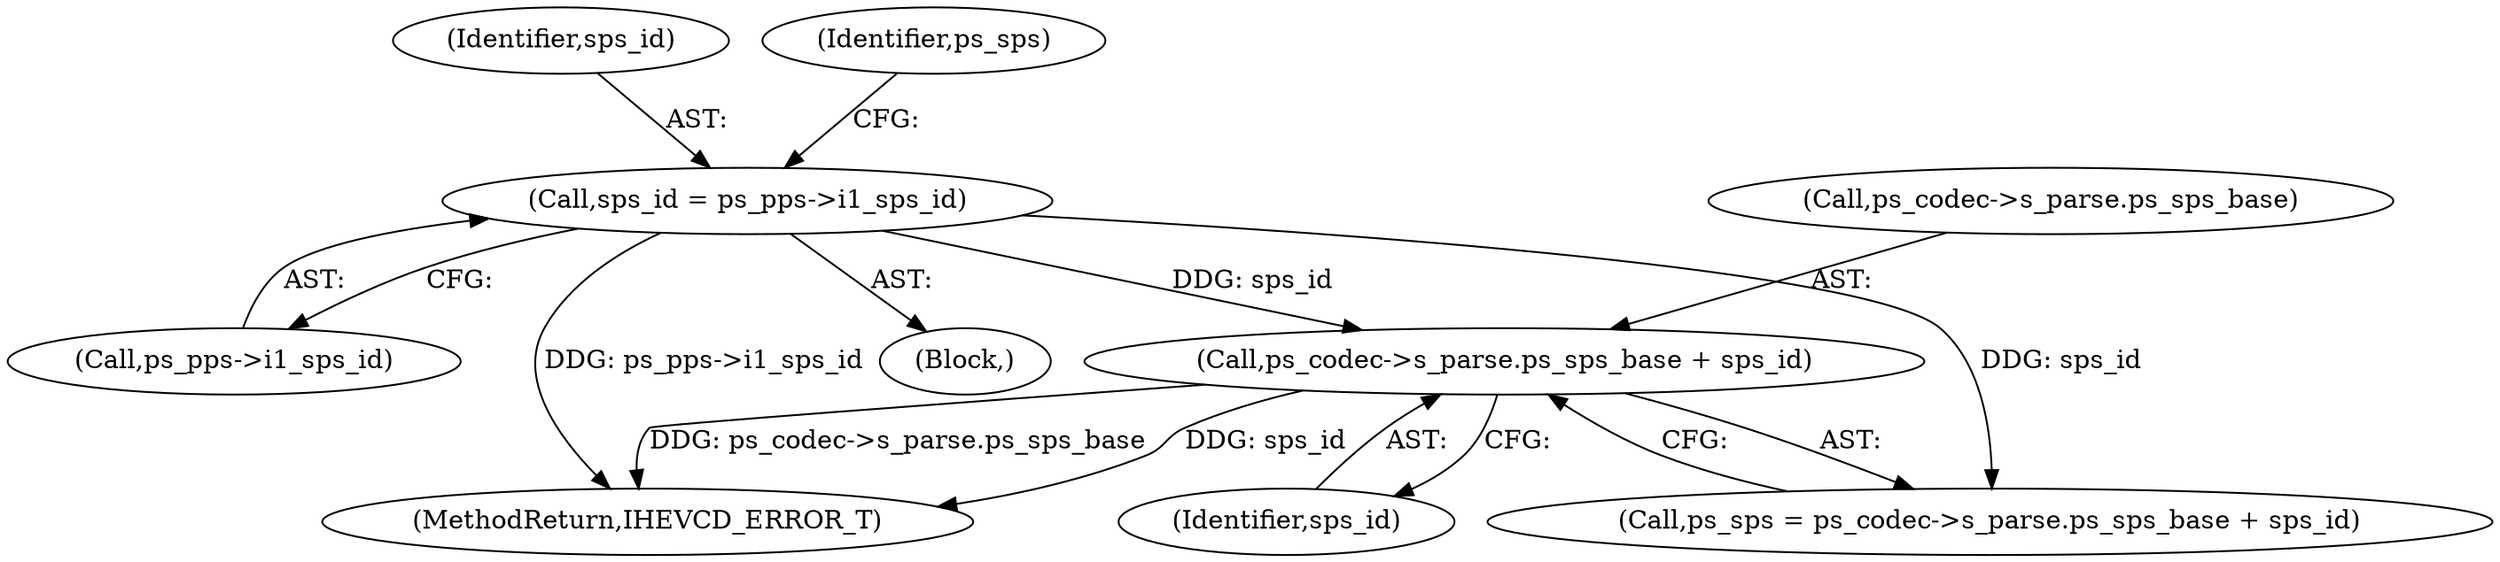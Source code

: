 digraph "0_Android_913d9e8d93d6b81bb8eac3fc2c1426651f5b259d@pointer" {
"1000277" [label="(Call,ps_codec->s_parse.ps_sps_base + sps_id)"];
"1000270" [label="(Call,sps_id = ps_pps->i1_sps_id)"];
"1000271" [label="(Identifier,sps_id)"];
"1000272" [label="(Call,ps_pps->i1_sps_id)"];
"1000275" [label="(Call,ps_sps = ps_codec->s_parse.ps_sps_base + sps_id)"];
"1002620" [label="(MethodReturn,IHEVCD_ERROR_T)"];
"1000283" [label="(Identifier,sps_id)"];
"1000277" [label="(Call,ps_codec->s_parse.ps_sps_base + sps_id)"];
"1000270" [label="(Call,sps_id = ps_pps->i1_sps_id)"];
"1000132" [label="(Block,)"];
"1000276" [label="(Identifier,ps_sps)"];
"1000278" [label="(Call,ps_codec->s_parse.ps_sps_base)"];
"1000277" -> "1000275"  [label="AST: "];
"1000277" -> "1000283"  [label="CFG: "];
"1000278" -> "1000277"  [label="AST: "];
"1000283" -> "1000277"  [label="AST: "];
"1000275" -> "1000277"  [label="CFG: "];
"1000277" -> "1002620"  [label="DDG: ps_codec->s_parse.ps_sps_base"];
"1000277" -> "1002620"  [label="DDG: sps_id"];
"1000270" -> "1000277"  [label="DDG: sps_id"];
"1000270" -> "1000132"  [label="AST: "];
"1000270" -> "1000272"  [label="CFG: "];
"1000271" -> "1000270"  [label="AST: "];
"1000272" -> "1000270"  [label="AST: "];
"1000276" -> "1000270"  [label="CFG: "];
"1000270" -> "1002620"  [label="DDG: ps_pps->i1_sps_id"];
"1000270" -> "1000275"  [label="DDG: sps_id"];
}
